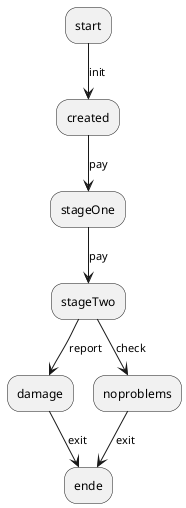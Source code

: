 @startuml TripInsurance
skinparam Monochrome true

' Testfall 1: init pay pay report
"start" --> [init] "created"
--> [pay] "stageOne"
--> [pay] "stageTwo"
--> [report] "damage"
--> [exit] "ende"
' Testfall 2: init pay pay check
"stageTwo" --> [check] "noproblems"
--> [exit] "ende"
@enduml
